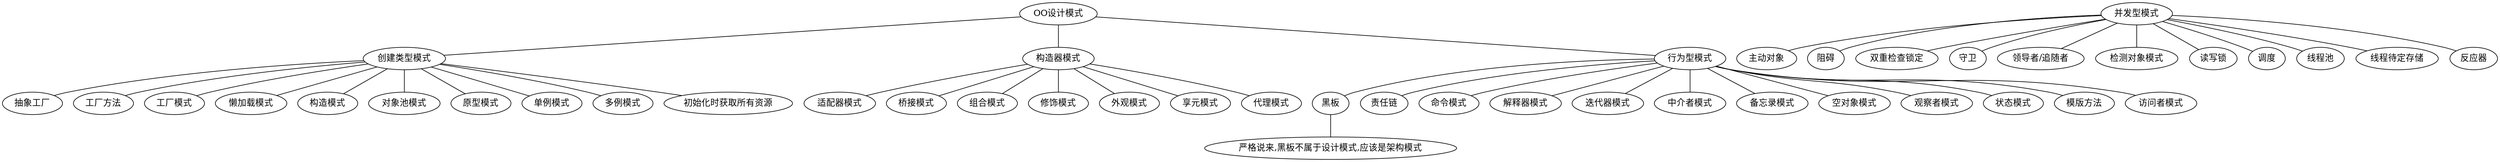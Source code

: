 graph design_pattern_knowlege_map {
  OO设计模式 -- 创建类型模式 -- 抽象工厂, 工厂方法,工厂模式,懒加载模式,构造模式,对象池模式,原型模式,单例模式,多例模式,初始化时获取所有资源;
  OO设计模式 -- 构造器模式 -- 适配器模式, 桥接模式,组合模式, 修饰模式,外观模式,享元模式,代理模式;
  OO设计模式 -- 行为型模式 -- 黑板 -- "严格说来,黑板不属于设计模式,应该是架构模式"
  行为型模式 -- 责任链,命令模式, 解释器模式, 迭代器模式, 中介者模式, 备忘录模式, 空对象模式, 观察者模式, 状态模式, 模版方法, 访问者模式;
  并发型模式 -- 主动对象, 阻碍, 双重检查锁定, 守卫, "领导者/追随者", 检测对象模式, 读写锁, 调度, 线程池, 线程待定存储, 反应器;
}	